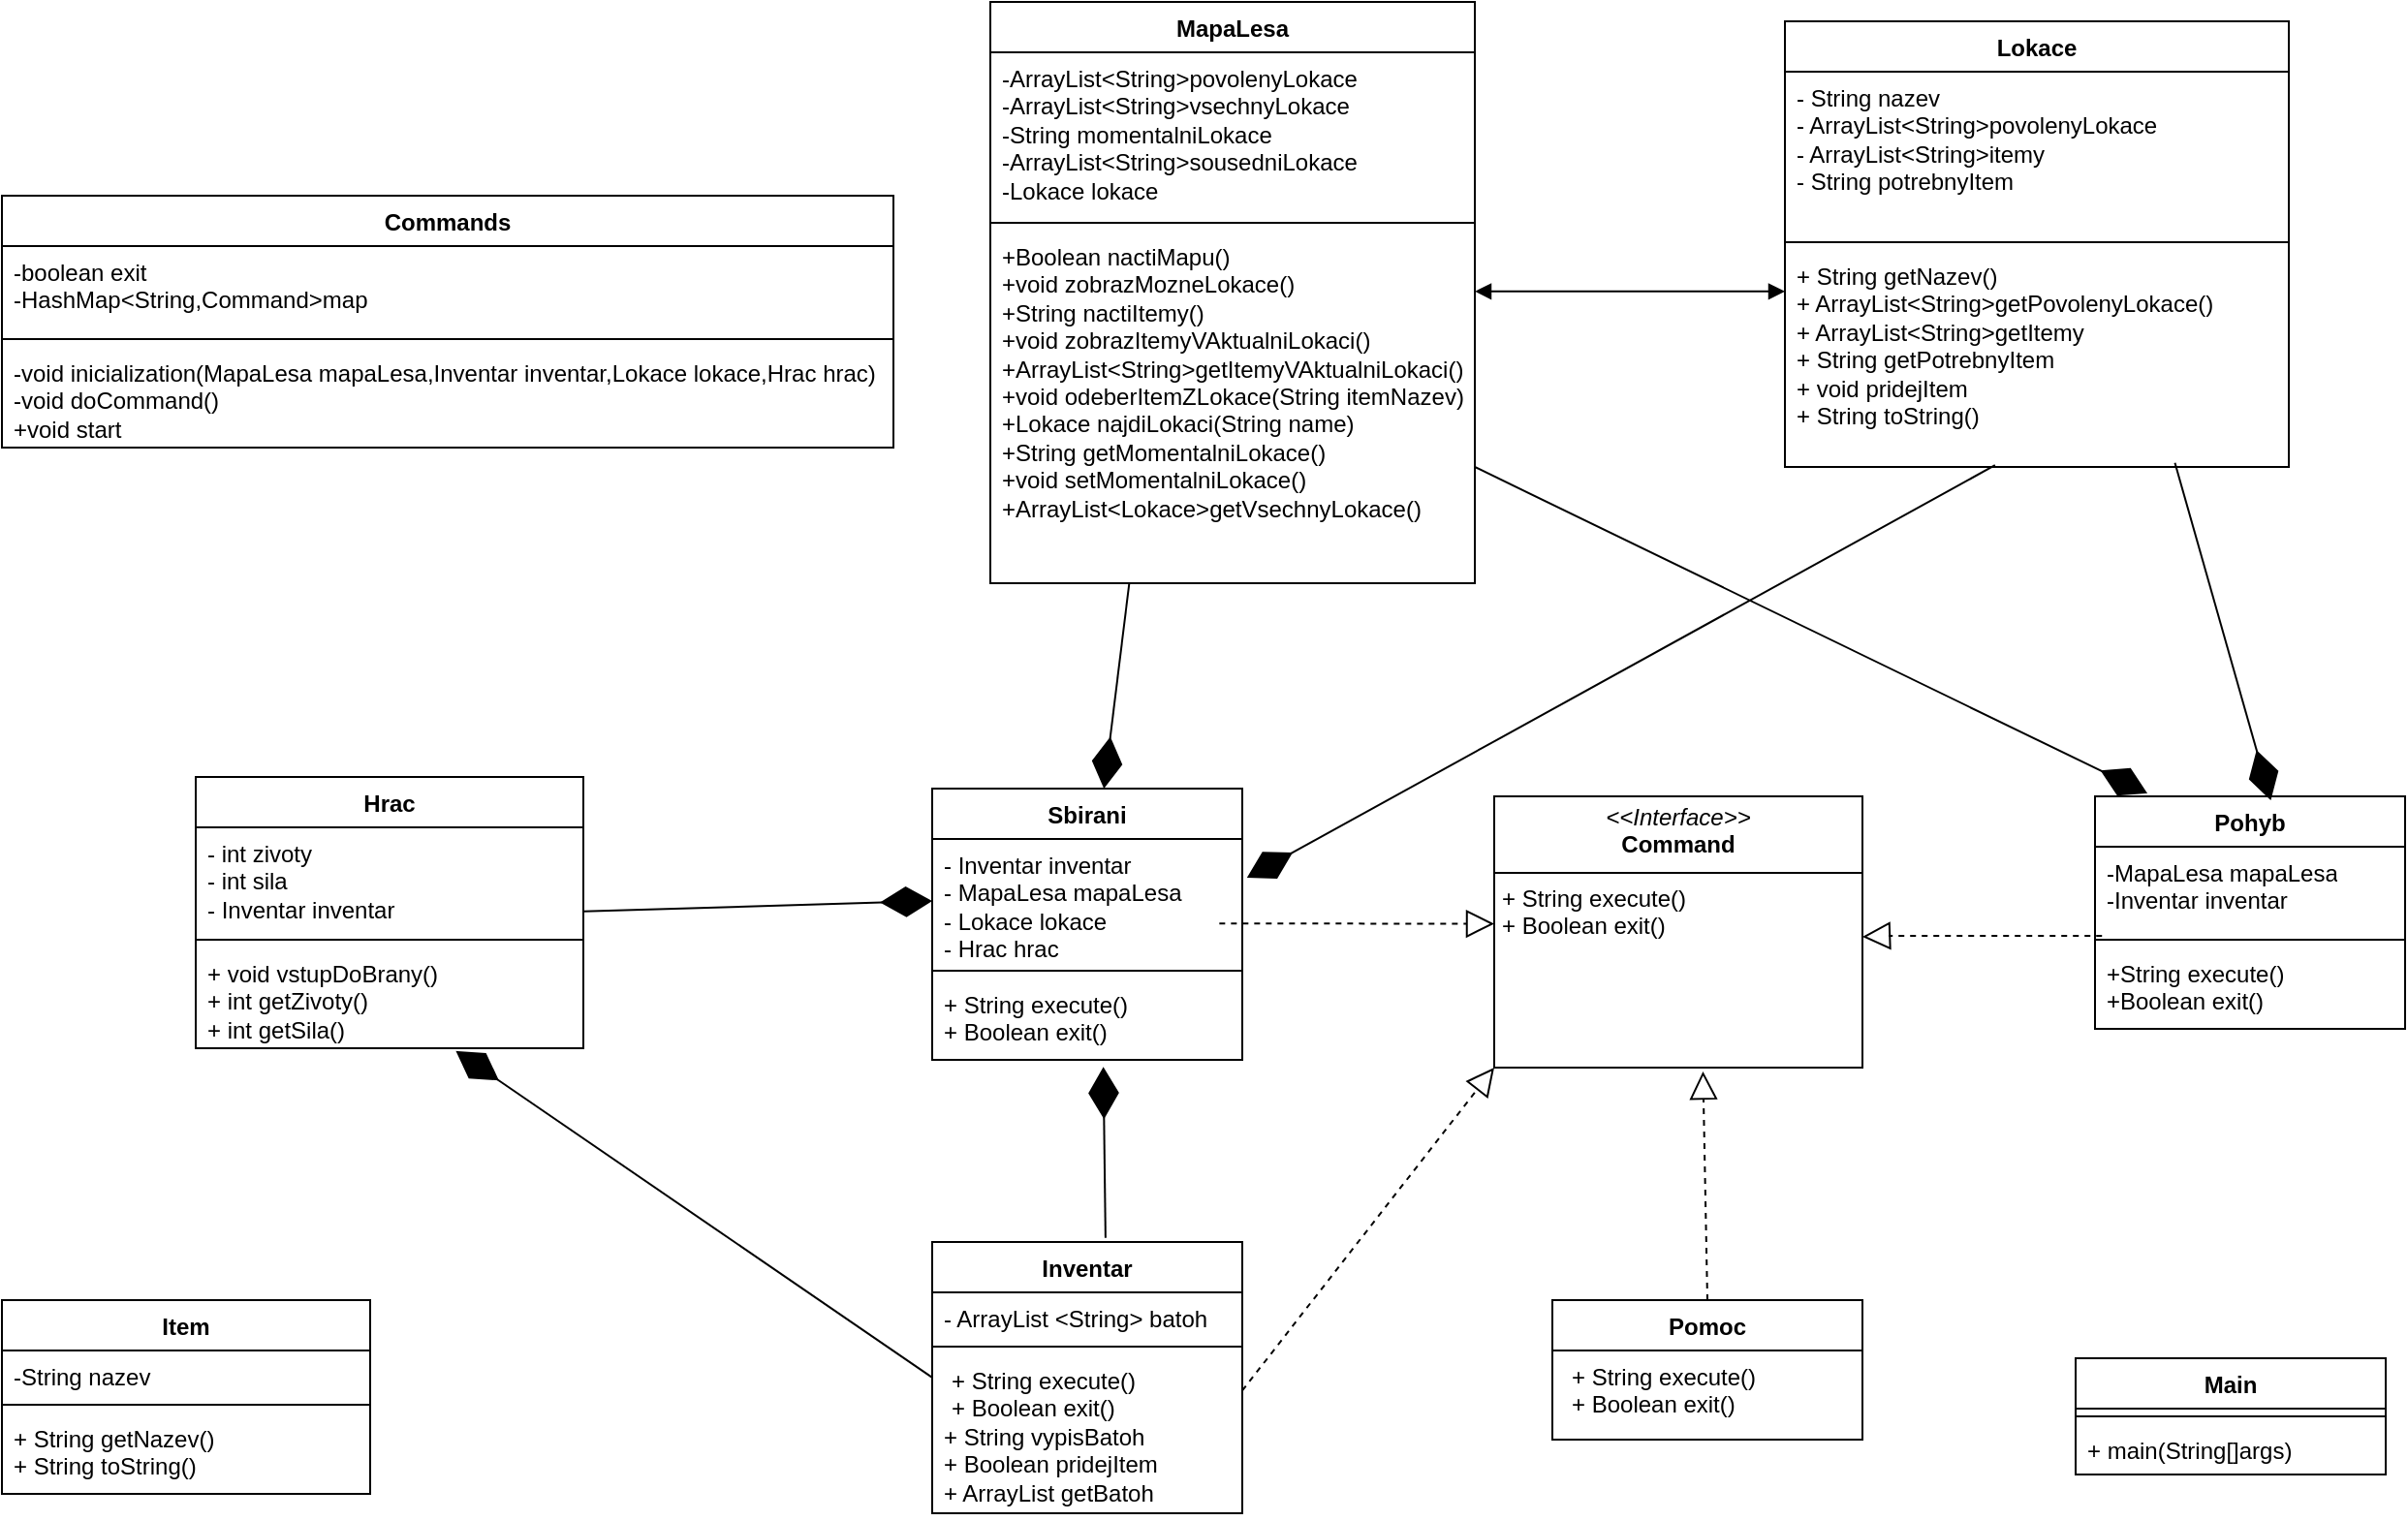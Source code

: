 <mxfile version="26.1.1">
  <diagram name="Stránka-1" id="s8nVcyn_MbBApbNH1foM">
    <mxGraphModel dx="1687" dy="918" grid="1" gridSize="10" guides="1" tooltips="1" connect="1" arrows="1" fold="1" page="1" pageScale="1" pageWidth="3300" pageHeight="2339" math="0" shadow="0">
      <root>
        <mxCell id="0" />
        <mxCell id="1" parent="0" />
        <mxCell id="AwptrI1-CwyOvzEMOCQy-1" value="&lt;p style=&quot;margin:0px;margin-top:4px;text-align:center;&quot;&gt;&lt;i&gt;&amp;lt;&amp;lt;Interface&amp;gt;&amp;gt;&lt;/i&gt;&lt;br&gt;&lt;b&gt;Command&lt;/b&gt;&lt;/p&gt;&lt;hr size=&quot;1&quot; style=&quot;border-style:solid;&quot;&gt;&lt;p style=&quot;margin:0px;margin-left:4px;&quot;&gt;+ String execute()&lt;/p&gt;&lt;p style=&quot;margin:0px;margin-left:4px;&quot;&gt;+ Boolean exit()&lt;/p&gt;&lt;p style=&quot;margin:0px;margin-left:4px;&quot;&gt;&lt;br&gt;&lt;/p&gt;" style="verticalAlign=top;align=left;overflow=fill;html=1;whiteSpace=wrap;" vertex="1" parent="1">
          <mxGeometry x="930" y="420" width="190" height="140" as="geometry" />
        </mxCell>
        <mxCell id="AwptrI1-CwyOvzEMOCQy-2" value="Pohyb" style="swimlane;fontStyle=1;align=center;verticalAlign=top;childLayout=stackLayout;horizontal=1;startSize=26;horizontalStack=0;resizeParent=1;resizeParentMax=0;resizeLast=0;collapsible=1;marginBottom=0;whiteSpace=wrap;html=1;" vertex="1" parent="1">
          <mxGeometry x="1240" y="420" width="160" height="120" as="geometry" />
        </mxCell>
        <mxCell id="AwptrI1-CwyOvzEMOCQy-3" value="-MapaLesa mapaLesa&lt;div&gt;-Inventar inventar&lt;/div&gt;&lt;div&gt;&lt;div&gt;&lt;div&gt;&lt;span style=&quot;white-space: pre;&quot;&gt;&#x9;&lt;/span&gt;&lt;br&gt;&lt;/div&gt;&lt;/div&gt;&lt;/div&gt;" style="text;strokeColor=none;fillColor=none;align=left;verticalAlign=top;spacingLeft=4;spacingRight=4;overflow=hidden;rotatable=0;points=[[0,0.5],[1,0.5]];portConstraint=eastwest;whiteSpace=wrap;html=1;" vertex="1" parent="AwptrI1-CwyOvzEMOCQy-2">
          <mxGeometry y="26" width="160" height="44" as="geometry" />
        </mxCell>
        <mxCell id="AwptrI1-CwyOvzEMOCQy-4" value="" style="line;strokeWidth=1;fillColor=none;align=left;verticalAlign=middle;spacingTop=-1;spacingLeft=3;spacingRight=3;rotatable=0;labelPosition=right;points=[];portConstraint=eastwest;strokeColor=inherit;" vertex="1" parent="AwptrI1-CwyOvzEMOCQy-2">
          <mxGeometry y="70" width="160" height="8" as="geometry" />
        </mxCell>
        <mxCell id="AwptrI1-CwyOvzEMOCQy-5" value="+String execute()&lt;div&gt;+Boolean exit()&lt;/div&gt;" style="text;strokeColor=none;fillColor=none;align=left;verticalAlign=top;spacingLeft=4;spacingRight=4;overflow=hidden;rotatable=0;points=[[0,0.5],[1,0.5]];portConstraint=eastwest;whiteSpace=wrap;html=1;" vertex="1" parent="AwptrI1-CwyOvzEMOCQy-2">
          <mxGeometry y="78" width="160" height="42" as="geometry" />
        </mxCell>
        <mxCell id="AwptrI1-CwyOvzEMOCQy-9" value="" style="endArrow=block;dashed=1;endFill=0;endSize=12;html=1;rounded=0;entryX=0.981;entryY=0.589;entryDx=0;entryDy=0;entryPerimeter=0;" edge="1" parent="1">
          <mxGeometry width="160" relative="1" as="geometry">
            <mxPoint x="1243.61" y="492" as="sourcePoint" />
            <mxPoint x="1120.0" y="492.46" as="targetPoint" />
            <Array as="points">
              <mxPoint x="1133.61" y="492" />
            </Array>
          </mxGeometry>
        </mxCell>
        <mxCell id="AwptrI1-CwyOvzEMOCQy-10" value="Sbirani" style="swimlane;fontStyle=1;align=center;verticalAlign=top;childLayout=stackLayout;horizontal=1;startSize=26;horizontalStack=0;resizeParent=1;resizeParentMax=0;resizeLast=0;collapsible=1;marginBottom=0;whiteSpace=wrap;html=1;" vertex="1" parent="1">
          <mxGeometry x="640" y="416" width="160" height="140" as="geometry" />
        </mxCell>
        <mxCell id="AwptrI1-CwyOvzEMOCQy-11" value="- Inventar inventar&lt;div&gt;- MapaLesa mapaLesa&lt;br&gt;- Lokace lokace&lt;br&gt;- Hrac hrac&lt;br&gt;&lt;div&gt;&lt;br&gt;&lt;/div&gt;&lt;/div&gt;" style="text;strokeColor=none;fillColor=none;align=left;verticalAlign=top;spacingLeft=4;spacingRight=4;overflow=hidden;rotatable=0;points=[[0,0.5],[1,0.5]];portConstraint=eastwest;whiteSpace=wrap;html=1;" vertex="1" parent="AwptrI1-CwyOvzEMOCQy-10">
          <mxGeometry y="26" width="160" height="64" as="geometry" />
        </mxCell>
        <mxCell id="AwptrI1-CwyOvzEMOCQy-12" value="" style="line;strokeWidth=1;fillColor=none;align=left;verticalAlign=middle;spacingTop=-1;spacingLeft=3;spacingRight=3;rotatable=0;labelPosition=right;points=[];portConstraint=eastwest;strokeColor=inherit;" vertex="1" parent="AwptrI1-CwyOvzEMOCQy-10">
          <mxGeometry y="90" width="160" height="8" as="geometry" />
        </mxCell>
        <mxCell id="AwptrI1-CwyOvzEMOCQy-13" value="+ String execute()&lt;div&gt;+ Boolean exit()&lt;/div&gt;" style="text;strokeColor=none;fillColor=none;align=left;verticalAlign=top;spacingLeft=4;spacingRight=4;overflow=hidden;rotatable=0;points=[[0,0.5],[1,0.5]];portConstraint=eastwest;whiteSpace=wrap;html=1;" vertex="1" parent="AwptrI1-CwyOvzEMOCQy-10">
          <mxGeometry y="98" width="160" height="42" as="geometry" />
        </mxCell>
        <mxCell id="AwptrI1-CwyOvzEMOCQy-14" value="" style="endArrow=block;dashed=1;endFill=0;endSize=12;html=1;rounded=0;exitX=0.989;exitY=0.774;exitDx=0;exitDy=0;exitPerimeter=0;entryX=0.053;entryY=0.55;entryDx=0;entryDy=0;entryPerimeter=0;" edge="1" parent="1">
          <mxGeometry width="160" relative="1" as="geometry">
            <mxPoint x="788.17" y="485.566" as="sourcePoint" />
            <mxPoint x="930.0" y="485.8" as="targetPoint" />
          </mxGeometry>
        </mxCell>
        <mxCell id="AwptrI1-CwyOvzEMOCQy-16" value="Inventar" style="swimlane;fontStyle=1;align=center;verticalAlign=top;childLayout=stackLayout;horizontal=1;startSize=26;horizontalStack=0;resizeParent=1;resizeParentMax=0;resizeLast=0;collapsible=1;marginBottom=0;whiteSpace=wrap;html=1;" vertex="1" parent="1">
          <mxGeometry x="640" y="650" width="160" height="140" as="geometry" />
        </mxCell>
        <mxCell id="AwptrI1-CwyOvzEMOCQy-17" value="- ArrayList &amp;lt;String&amp;gt; batoh&amp;nbsp;&lt;div&gt;&lt;br&gt;&lt;/div&gt;" style="text;strokeColor=none;fillColor=none;align=left;verticalAlign=top;spacingLeft=4;spacingRight=4;overflow=hidden;rotatable=0;points=[[0,0.5],[1,0.5]];portConstraint=eastwest;whiteSpace=wrap;html=1;" vertex="1" parent="AwptrI1-CwyOvzEMOCQy-16">
          <mxGeometry y="26" width="160" height="24" as="geometry" />
        </mxCell>
        <mxCell id="AwptrI1-CwyOvzEMOCQy-18" value="" style="line;strokeWidth=1;fillColor=none;align=left;verticalAlign=middle;spacingTop=-1;spacingLeft=3;spacingRight=3;rotatable=0;labelPosition=right;points=[];portConstraint=eastwest;strokeColor=inherit;" vertex="1" parent="AwptrI1-CwyOvzEMOCQy-16">
          <mxGeometry y="50" width="160" height="8" as="geometry" />
        </mxCell>
        <mxCell id="AwptrI1-CwyOvzEMOCQy-19" value="&lt;p style=&quot;margin: 0px 0px 0px 4px;&quot;&gt;+ String execute()&lt;/p&gt;&lt;p style=&quot;margin: 0px 0px 0px 4px;&quot;&gt;+ Boolean exit()&lt;/p&gt;+ String vypisBatoh&lt;div&gt;+ Boolean pridejItem&lt;/div&gt;&lt;div&gt;+ ArrayList getBatoh&lt;/div&gt;" style="text;strokeColor=none;fillColor=none;align=left;verticalAlign=top;spacingLeft=4;spacingRight=4;overflow=hidden;rotatable=0;points=[[0,0.5],[1,0.5]];portConstraint=eastwest;whiteSpace=wrap;html=1;" vertex="1" parent="AwptrI1-CwyOvzEMOCQy-16">
          <mxGeometry y="58" width="160" height="82" as="geometry" />
        </mxCell>
        <mxCell id="AwptrI1-CwyOvzEMOCQy-20" value="" style="endArrow=block;dashed=1;endFill=0;endSize=12;html=1;rounded=0;exitX=1;exitY=0.228;exitDx=0;exitDy=0;exitPerimeter=0;entryX=0;entryY=1;entryDx=0;entryDy=0;" edge="1" parent="1" source="AwptrI1-CwyOvzEMOCQy-19" target="AwptrI1-CwyOvzEMOCQy-1">
          <mxGeometry width="160" relative="1" as="geometry">
            <mxPoint x="860" y="570" as="sourcePoint" />
            <mxPoint x="1020" y="570" as="targetPoint" />
          </mxGeometry>
        </mxCell>
        <mxCell id="AwptrI1-CwyOvzEMOCQy-21" value="Pomoc" style="swimlane;fontStyle=1;align=center;verticalAlign=top;childLayout=stackLayout;horizontal=1;startSize=26;horizontalStack=0;resizeParent=1;resizeParentMax=0;resizeLast=0;collapsible=1;marginBottom=0;whiteSpace=wrap;html=1;" vertex="1" parent="1">
          <mxGeometry x="960" y="680" width="160" height="72" as="geometry" />
        </mxCell>
        <mxCell id="AwptrI1-CwyOvzEMOCQy-24" value="&lt;p style=&quot;margin: 0px 0px 0px 4px;&quot;&gt;+ String execute()&lt;/p&gt;&lt;p style=&quot;margin: 0px 0px 0px 4px;&quot;&gt;+ Boolean exit()&lt;/p&gt;" style="text;strokeColor=none;fillColor=none;align=left;verticalAlign=top;spacingLeft=4;spacingRight=4;overflow=hidden;rotatable=0;points=[[0,0.5],[1,0.5]];portConstraint=eastwest;whiteSpace=wrap;html=1;" vertex="1" parent="AwptrI1-CwyOvzEMOCQy-21">
          <mxGeometry y="26" width="160" height="46" as="geometry" />
        </mxCell>
        <mxCell id="AwptrI1-CwyOvzEMOCQy-25" value="" style="endArrow=block;dashed=1;endFill=0;endSize=12;html=1;rounded=0;entryX=0.567;entryY=1.014;entryDx=0;entryDy=0;entryPerimeter=0;exitX=0.5;exitY=0;exitDx=0;exitDy=0;" edge="1" parent="1" source="AwptrI1-CwyOvzEMOCQy-21" target="AwptrI1-CwyOvzEMOCQy-1">
          <mxGeometry width="160" relative="1" as="geometry">
            <mxPoint x="910" y="670" as="sourcePoint" />
            <mxPoint x="1120" y="610" as="targetPoint" />
          </mxGeometry>
        </mxCell>
        <mxCell id="AwptrI1-CwyOvzEMOCQy-27" value="MapaLesa" style="swimlane;fontStyle=1;align=center;verticalAlign=top;childLayout=stackLayout;horizontal=1;startSize=26;horizontalStack=0;resizeParent=1;resizeParentMax=0;resizeLast=0;collapsible=1;marginBottom=0;whiteSpace=wrap;html=1;" vertex="1" parent="1">
          <mxGeometry x="670" y="10" width="250" height="300" as="geometry" />
        </mxCell>
        <mxCell id="AwptrI1-CwyOvzEMOCQy-28" value="-ArrayList&amp;lt;String&amp;gt;povolenyLokace&lt;br&gt;-ArrayList&amp;lt;String&amp;gt;vsechnyLokace&lt;br&gt;&lt;div&gt;-String momentalniLokace&lt;/div&gt;&lt;div&gt;-ArrayList&amp;lt;String&amp;gt;sousedniLokace&lt;br&gt;&lt;/div&gt;&lt;div&gt;-Lokace lokace&lt;/div&gt;" style="text;strokeColor=none;fillColor=none;align=left;verticalAlign=top;spacingLeft=4;spacingRight=4;overflow=hidden;rotatable=0;points=[[0,0.5],[1,0.5]];portConstraint=eastwest;whiteSpace=wrap;html=1;" vertex="1" parent="AwptrI1-CwyOvzEMOCQy-27">
          <mxGeometry y="26" width="250" height="84" as="geometry" />
        </mxCell>
        <mxCell id="AwptrI1-CwyOvzEMOCQy-29" value="" style="line;strokeWidth=1;fillColor=none;align=left;verticalAlign=middle;spacingTop=-1;spacingLeft=3;spacingRight=3;rotatable=0;labelPosition=right;points=[];portConstraint=eastwest;strokeColor=inherit;" vertex="1" parent="AwptrI1-CwyOvzEMOCQy-27">
          <mxGeometry y="110" width="250" height="8" as="geometry" />
        </mxCell>
        <mxCell id="AwptrI1-CwyOvzEMOCQy-30" value="+Boolean nactiMapu()&lt;div&gt;+void zobrazMozneLokace()&lt;/div&gt;&lt;div&gt;+String nactiItemy()&lt;/div&gt;&lt;div&gt;+void zobrazItemyVAktualniLokaci()&lt;/div&gt;&lt;div&gt;+ArrayList&amp;lt;String&amp;gt;getItemyVAktualniLokaci()&lt;/div&gt;&lt;div&gt;+void odeberItemZLokace(String itemNazev)&lt;/div&gt;&lt;div&gt;+Lokace najdiLokaci(String name)&lt;/div&gt;&lt;div&gt;+String getMomentalniLokace()&lt;br&gt;+void setMomentalniLokace()&lt;/div&gt;&lt;div&gt;+ArrayList&amp;lt;Lokace&amp;gt;getVsechnyLokace()&lt;/div&gt;" style="text;strokeColor=none;fillColor=none;align=left;verticalAlign=top;spacingLeft=4;spacingRight=4;overflow=hidden;rotatable=0;points=[[0,0.5],[1,0.5]];portConstraint=eastwest;whiteSpace=wrap;html=1;" vertex="1" parent="AwptrI1-CwyOvzEMOCQy-27">
          <mxGeometry y="118" width="250" height="182" as="geometry" />
        </mxCell>
        <mxCell id="AwptrI1-CwyOvzEMOCQy-31" value="Commands" style="swimlane;fontStyle=1;align=center;verticalAlign=top;childLayout=stackLayout;horizontal=1;startSize=26;horizontalStack=0;resizeParent=1;resizeParentMax=0;resizeLast=0;collapsible=1;marginBottom=0;whiteSpace=wrap;html=1;" vertex="1" parent="1">
          <mxGeometry x="160" y="110" width="460" height="130" as="geometry" />
        </mxCell>
        <mxCell id="AwptrI1-CwyOvzEMOCQy-32" value="-boolean exit&lt;div&gt;-HashMap&amp;lt;String,Command&amp;gt;map&lt;/div&gt;&lt;div&gt;&lt;br&gt;&lt;/div&gt;" style="text;strokeColor=none;fillColor=none;align=left;verticalAlign=top;spacingLeft=4;spacingRight=4;overflow=hidden;rotatable=0;points=[[0,0.5],[1,0.5]];portConstraint=eastwest;whiteSpace=wrap;html=1;" vertex="1" parent="AwptrI1-CwyOvzEMOCQy-31">
          <mxGeometry y="26" width="460" height="44" as="geometry" />
        </mxCell>
        <mxCell id="AwptrI1-CwyOvzEMOCQy-33" value="" style="line;strokeWidth=1;fillColor=none;align=left;verticalAlign=middle;spacingTop=-1;spacingLeft=3;spacingRight=3;rotatable=0;labelPosition=right;points=[];portConstraint=eastwest;strokeColor=inherit;" vertex="1" parent="AwptrI1-CwyOvzEMOCQy-31">
          <mxGeometry y="70" width="460" height="8" as="geometry" />
        </mxCell>
        <mxCell id="AwptrI1-CwyOvzEMOCQy-34" value="&lt;div&gt;-void inicialization(MapaLesa mapaLesa,Inventar inventar,Lokace lokace,Hrac hrac)&lt;/div&gt;&lt;div&gt;-void doCommand()&lt;/div&gt;&lt;div&gt;+void start&lt;/div&gt;&lt;div&gt;&lt;br&gt;&lt;/div&gt;" style="text;strokeColor=none;fillColor=none;align=left;verticalAlign=top;spacingLeft=4;spacingRight=4;overflow=hidden;rotatable=0;points=[[0,0.5],[1,0.5]];portConstraint=eastwest;whiteSpace=wrap;html=1;" vertex="1" parent="AwptrI1-CwyOvzEMOCQy-31">
          <mxGeometry y="78" width="460" height="52" as="geometry" />
        </mxCell>
        <mxCell id="AwptrI1-CwyOvzEMOCQy-41" value="Lokace" style="swimlane;fontStyle=1;align=center;verticalAlign=top;childLayout=stackLayout;horizontal=1;startSize=26;horizontalStack=0;resizeParent=1;resizeParentMax=0;resizeLast=0;collapsible=1;marginBottom=0;whiteSpace=wrap;html=1;" vertex="1" parent="1">
          <mxGeometry x="1080" y="20" width="260" height="230" as="geometry" />
        </mxCell>
        <mxCell id="AwptrI1-CwyOvzEMOCQy-42" value="- String nazev&lt;div&gt;- ArrayList&amp;lt;String&amp;gt;povolenyLokace&lt;/div&gt;&lt;div&gt;- ArrayList&amp;lt;String&amp;gt;itemy&lt;/div&gt;&lt;div&gt;- String potrebnyItem&lt;/div&gt;" style="text;strokeColor=none;fillColor=none;align=left;verticalAlign=top;spacingLeft=4;spacingRight=4;overflow=hidden;rotatable=0;points=[[0,0.5],[1,0.5]];portConstraint=eastwest;whiteSpace=wrap;html=1;" vertex="1" parent="AwptrI1-CwyOvzEMOCQy-41">
          <mxGeometry y="26" width="260" height="84" as="geometry" />
        </mxCell>
        <mxCell id="AwptrI1-CwyOvzEMOCQy-43" value="" style="line;strokeWidth=1;fillColor=none;align=left;verticalAlign=middle;spacingTop=-1;spacingLeft=3;spacingRight=3;rotatable=0;labelPosition=right;points=[];portConstraint=eastwest;strokeColor=inherit;" vertex="1" parent="AwptrI1-CwyOvzEMOCQy-41">
          <mxGeometry y="110" width="260" height="8" as="geometry" />
        </mxCell>
        <mxCell id="AwptrI1-CwyOvzEMOCQy-44" value="+ String getNazev()&lt;div&gt;+ ArrayList&amp;lt;String&amp;gt;getPovolenyLokace()&lt;/div&gt;&lt;div&gt;+ ArrayList&amp;lt;String&amp;gt;getItemy&lt;/div&gt;&lt;div&gt;+ String getPotrebnyItem&lt;/div&gt;&lt;div&gt;+ void pridejItem&lt;/div&gt;&lt;div&gt;+ String toString()&lt;/div&gt;" style="text;strokeColor=none;fillColor=none;align=left;verticalAlign=top;spacingLeft=4;spacingRight=4;overflow=hidden;rotatable=0;points=[[0,0.5],[1,0.5]];portConstraint=eastwest;whiteSpace=wrap;html=1;" vertex="1" parent="AwptrI1-CwyOvzEMOCQy-41">
          <mxGeometry y="118" width="260" height="112" as="geometry" />
        </mxCell>
        <mxCell id="AwptrI1-CwyOvzEMOCQy-45" value="Hrac" style="swimlane;fontStyle=1;align=center;verticalAlign=top;childLayout=stackLayout;horizontal=1;startSize=26;horizontalStack=0;resizeParent=1;resizeParentMax=0;resizeLast=0;collapsible=1;marginBottom=0;whiteSpace=wrap;html=1;" vertex="1" parent="1">
          <mxGeometry x="260" y="410" width="200" height="140" as="geometry" />
        </mxCell>
        <mxCell id="AwptrI1-CwyOvzEMOCQy-46" value="- int zivoty&lt;div&gt;- int sila&lt;/div&gt;&lt;div&gt;- Inventar inventar&lt;/div&gt;" style="text;strokeColor=none;fillColor=none;align=left;verticalAlign=top;spacingLeft=4;spacingRight=4;overflow=hidden;rotatable=0;points=[[0,0.5],[1,0.5]];portConstraint=eastwest;whiteSpace=wrap;html=1;" vertex="1" parent="AwptrI1-CwyOvzEMOCQy-45">
          <mxGeometry y="26" width="200" height="54" as="geometry" />
        </mxCell>
        <mxCell id="AwptrI1-CwyOvzEMOCQy-47" value="" style="line;strokeWidth=1;fillColor=none;align=left;verticalAlign=middle;spacingTop=-1;spacingLeft=3;spacingRight=3;rotatable=0;labelPosition=right;points=[];portConstraint=eastwest;strokeColor=inherit;" vertex="1" parent="AwptrI1-CwyOvzEMOCQy-45">
          <mxGeometry y="80" width="200" height="8" as="geometry" />
        </mxCell>
        <mxCell id="AwptrI1-CwyOvzEMOCQy-48" value="+ void vstupDoBrany()&lt;div&gt;+ int getZivoty()&lt;/div&gt;&lt;div&gt;+ int getSila()&lt;/div&gt;" style="text;strokeColor=none;fillColor=none;align=left;verticalAlign=top;spacingLeft=4;spacingRight=4;overflow=hidden;rotatable=0;points=[[0,0.5],[1,0.5]];portConstraint=eastwest;whiteSpace=wrap;html=1;" vertex="1" parent="AwptrI1-CwyOvzEMOCQy-45">
          <mxGeometry y="88" width="200" height="52" as="geometry" />
        </mxCell>
        <mxCell id="AwptrI1-CwyOvzEMOCQy-49" value="Item" style="swimlane;fontStyle=1;align=center;verticalAlign=top;childLayout=stackLayout;horizontal=1;startSize=26;horizontalStack=0;resizeParent=1;resizeParentMax=0;resizeLast=0;collapsible=1;marginBottom=0;whiteSpace=wrap;html=1;" vertex="1" parent="1">
          <mxGeometry x="160" y="680" width="190" height="100" as="geometry" />
        </mxCell>
        <mxCell id="AwptrI1-CwyOvzEMOCQy-50" value="-String nazev&lt;div&gt;&lt;br&gt;&lt;/div&gt;" style="text;strokeColor=none;fillColor=none;align=left;verticalAlign=top;spacingLeft=4;spacingRight=4;overflow=hidden;rotatable=0;points=[[0,0.5],[1,0.5]];portConstraint=eastwest;whiteSpace=wrap;html=1;" vertex="1" parent="AwptrI1-CwyOvzEMOCQy-49">
          <mxGeometry y="26" width="190" height="24" as="geometry" />
        </mxCell>
        <mxCell id="AwptrI1-CwyOvzEMOCQy-51" value="" style="line;strokeWidth=1;fillColor=none;align=left;verticalAlign=middle;spacingTop=-1;spacingLeft=3;spacingRight=3;rotatable=0;labelPosition=right;points=[];portConstraint=eastwest;strokeColor=inherit;" vertex="1" parent="AwptrI1-CwyOvzEMOCQy-49">
          <mxGeometry y="50" width="190" height="8" as="geometry" />
        </mxCell>
        <mxCell id="AwptrI1-CwyOvzEMOCQy-52" value="+ String getNazev()&lt;div&gt;+ String toString()&lt;/div&gt;" style="text;strokeColor=none;fillColor=none;align=left;verticalAlign=top;spacingLeft=4;spacingRight=4;overflow=hidden;rotatable=0;points=[[0,0.5],[1,0.5]];portConstraint=eastwest;whiteSpace=wrap;html=1;" vertex="1" parent="AwptrI1-CwyOvzEMOCQy-49">
          <mxGeometry y="58" width="190" height="42" as="geometry" />
        </mxCell>
        <mxCell id="AwptrI1-CwyOvzEMOCQy-58" value="Main" style="swimlane;fontStyle=1;align=center;verticalAlign=top;childLayout=stackLayout;horizontal=1;startSize=26;horizontalStack=0;resizeParent=1;resizeParentMax=0;resizeLast=0;collapsible=1;marginBottom=0;whiteSpace=wrap;html=1;" vertex="1" parent="1">
          <mxGeometry x="1230" y="710" width="160" height="60" as="geometry" />
        </mxCell>
        <mxCell id="AwptrI1-CwyOvzEMOCQy-60" value="" style="line;strokeWidth=1;fillColor=none;align=left;verticalAlign=middle;spacingTop=-1;spacingLeft=3;spacingRight=3;rotatable=0;labelPosition=right;points=[];portConstraint=eastwest;strokeColor=inherit;" vertex="1" parent="AwptrI1-CwyOvzEMOCQy-58">
          <mxGeometry y="26" width="160" height="8" as="geometry" />
        </mxCell>
        <mxCell id="AwptrI1-CwyOvzEMOCQy-61" value="+ main(String[]args)" style="text;strokeColor=none;fillColor=none;align=left;verticalAlign=top;spacingLeft=4;spacingRight=4;overflow=hidden;rotatable=0;points=[[0,0.5],[1,0.5]];portConstraint=eastwest;whiteSpace=wrap;html=1;" vertex="1" parent="AwptrI1-CwyOvzEMOCQy-58">
          <mxGeometry y="34" width="160" height="26" as="geometry" />
        </mxCell>
        <mxCell id="AwptrI1-CwyOvzEMOCQy-63" value="" style="endArrow=block;startArrow=block;endFill=1;startFill=1;html=1;rounded=0;" edge="1" parent="1">
          <mxGeometry width="160" relative="1" as="geometry">
            <mxPoint x="920" y="159.41" as="sourcePoint" />
            <mxPoint x="1080" y="159.41" as="targetPoint" />
          </mxGeometry>
        </mxCell>
        <mxCell id="AwptrI1-CwyOvzEMOCQy-65" value="" style="endArrow=diamondThin;endFill=1;endSize=24;html=1;rounded=0;" edge="1" parent="1" target="AwptrI1-CwyOvzEMOCQy-10">
          <mxGeometry width="160" relative="1" as="geometry">
            <mxPoint x="741.68" y="310" as="sourcePoint" />
            <mxPoint x="730.0" y="406.736" as="targetPoint" />
          </mxGeometry>
        </mxCell>
        <mxCell id="AwptrI1-CwyOvzEMOCQy-67" value="" style="endArrow=diamondThin;endFill=1;endSize=24;html=1;rounded=0;entryX=0.552;entryY=1.087;entryDx=0;entryDy=0;entryPerimeter=0;exitX=0.559;exitY=-0.015;exitDx=0;exitDy=0;exitPerimeter=0;" edge="1" parent="1" source="AwptrI1-CwyOvzEMOCQy-16" target="AwptrI1-CwyOvzEMOCQy-13">
          <mxGeometry width="160" relative="1" as="geometry">
            <mxPoint x="630" y="630" as="sourcePoint" />
            <mxPoint x="790" y="630" as="targetPoint" />
          </mxGeometry>
        </mxCell>
        <mxCell id="AwptrI1-CwyOvzEMOCQy-68" value="" style="endArrow=diamondThin;endFill=1;endSize=24;html=1;rounded=0;entryX=0;entryY=0.5;entryDx=0;entryDy=0;" edge="1" parent="1" target="AwptrI1-CwyOvzEMOCQy-11">
          <mxGeometry width="160" relative="1" as="geometry">
            <mxPoint x="460" y="479.41" as="sourcePoint" />
            <mxPoint x="620" y="479.41" as="targetPoint" />
          </mxGeometry>
        </mxCell>
        <mxCell id="AwptrI1-CwyOvzEMOCQy-69" value="" style="endArrow=diamondThin;endFill=1;endSize=24;html=1;rounded=0;entryX=1.015;entryY=0.313;entryDx=0;entryDy=0;entryPerimeter=0;exitX=0.417;exitY=0.992;exitDx=0;exitDy=0;exitPerimeter=0;" edge="1" parent="1" source="AwptrI1-CwyOvzEMOCQy-44" target="AwptrI1-CwyOvzEMOCQy-11">
          <mxGeometry width="160" relative="1" as="geometry">
            <mxPoint x="920" y="310" as="sourcePoint" />
            <mxPoint x="1080" y="310" as="targetPoint" />
          </mxGeometry>
        </mxCell>
        <mxCell id="AwptrI1-CwyOvzEMOCQy-70" value="" style="endArrow=diamondThin;endFill=1;endSize=24;html=1;rounded=0;entryX=0.671;entryY=1.027;entryDx=0;entryDy=0;entryPerimeter=0;exitX=0;exitY=0.146;exitDx=0;exitDy=0;exitPerimeter=0;" edge="1" parent="1" source="AwptrI1-CwyOvzEMOCQy-19" target="AwptrI1-CwyOvzEMOCQy-48">
          <mxGeometry width="160" relative="1" as="geometry">
            <mxPoint x="430" y="640" as="sourcePoint" />
            <mxPoint x="590" y="640" as="targetPoint" />
          </mxGeometry>
        </mxCell>
        <mxCell id="AwptrI1-CwyOvzEMOCQy-71" value="" style="endArrow=diamondThin;endFill=1;endSize=24;html=1;rounded=0;entryX=0.169;entryY=-0.013;entryDx=0;entryDy=0;entryPerimeter=0;" edge="1" parent="1" target="AwptrI1-CwyOvzEMOCQy-2">
          <mxGeometry width="160" relative="1" as="geometry">
            <mxPoint x="920" y="250" as="sourcePoint" />
            <mxPoint x="1080" y="250" as="targetPoint" />
          </mxGeometry>
        </mxCell>
        <mxCell id="AwptrI1-CwyOvzEMOCQy-72" value="" style="endArrow=diamondThin;endFill=1;endSize=24;html=1;rounded=0;exitX=0.774;exitY=0.981;exitDx=0;exitDy=0;exitPerimeter=0;entryX=0.567;entryY=0.017;entryDx=0;entryDy=0;entryPerimeter=0;" edge="1" parent="1" source="AwptrI1-CwyOvzEMOCQy-44" target="AwptrI1-CwyOvzEMOCQy-2">
          <mxGeometry width="160" relative="1" as="geometry">
            <mxPoint x="1280" y="290" as="sourcePoint" />
            <mxPoint x="1440" y="290" as="targetPoint" />
          </mxGeometry>
        </mxCell>
      </root>
    </mxGraphModel>
  </diagram>
</mxfile>
